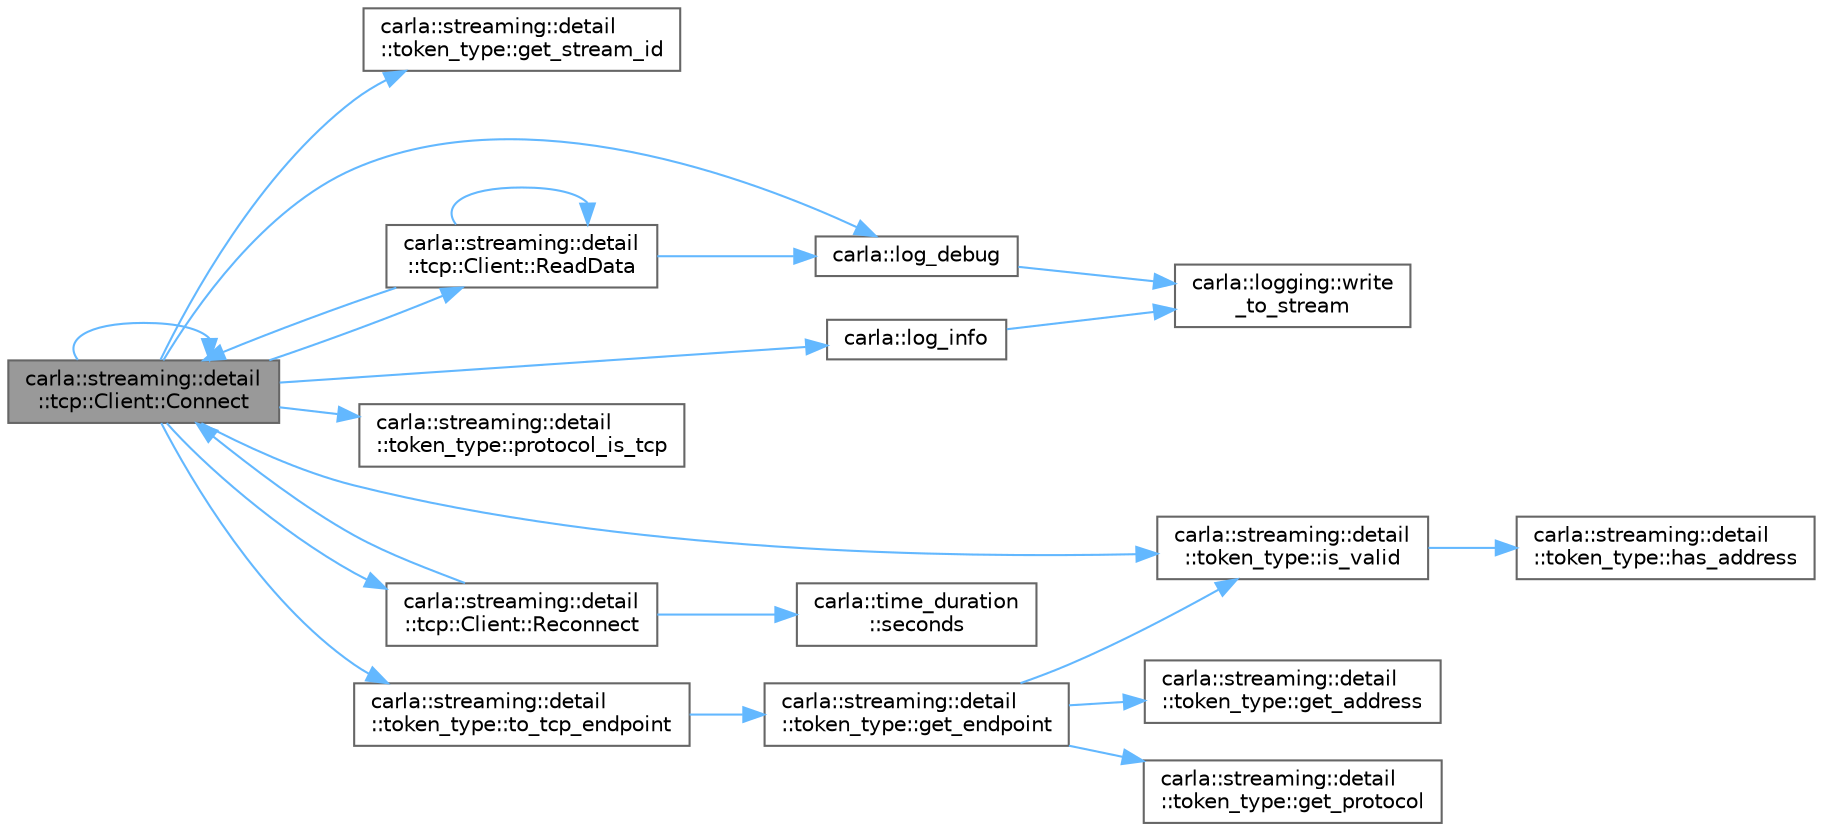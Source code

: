 digraph "carla::streaming::detail::tcp::Client::Connect"
{
 // INTERACTIVE_SVG=YES
 // LATEX_PDF_SIZE
  bgcolor="transparent";
  edge [fontname=Helvetica,fontsize=10,labelfontname=Helvetica,labelfontsize=10];
  node [fontname=Helvetica,fontsize=10,shape=box,height=0.2,width=0.4];
  rankdir="LR";
  Node1 [id="Node000001",label="carla::streaming::detail\l::tcp::Client::Connect",height=0.2,width=0.4,color="gray40", fillcolor="grey60", style="filled", fontcolor="black",tooltip=" "];
  Node1 -> Node1 [id="edge1_Node000001_Node000001",color="steelblue1",style="solid",tooltip=" "];
  Node1 -> Node2 [id="edge2_Node000001_Node000002",color="steelblue1",style="solid",tooltip=" "];
  Node2 [id="Node000002",label="carla::streaming::detail\l::token_type::get_stream_id",height=0.2,width=0.4,color="grey40", fillcolor="white", style="filled",URL="$df/de1/classcarla_1_1streaming_1_1detail_1_1token__type.html#a2edd9e9111f8f91b47791baec38c5829",tooltip=" "];
  Node1 -> Node3 [id="edge3_Node000001_Node000003",color="steelblue1",style="solid",tooltip=" "];
  Node3 [id="Node000003",label="carla::streaming::detail\l::token_type::is_valid",height=0.2,width=0.4,color="grey40", fillcolor="white", style="filled",URL="$df/de1/classcarla_1_1streaming_1_1detail_1_1token__type.html#a06f274185588b0a6f349e0d7e4b196dd",tooltip=" "];
  Node3 -> Node4 [id="edge4_Node000003_Node000004",color="steelblue1",style="solid",tooltip=" "];
  Node4 [id="Node000004",label="carla::streaming::detail\l::token_type::has_address",height=0.2,width=0.4,color="grey40", fillcolor="white", style="filled",URL="$df/de1/classcarla_1_1streaming_1_1detail_1_1token__type.html#abd655bd85461de5374d712115e388ef9",tooltip=" "];
  Node1 -> Node5 [id="edge5_Node000001_Node000005",color="steelblue1",style="solid",tooltip=" "];
  Node5 [id="Node000005",label="carla::log_debug",height=0.2,width=0.4,color="grey40", fillcolor="white", style="filled",URL="$d9/d36/namespacecarla.html#afb6ca911605d1ec35bdf563de2814dba",tooltip=" "];
  Node5 -> Node6 [id="edge6_Node000005_Node000006",color="steelblue1",style="solid",tooltip=" "];
  Node6 [id="Node000006",label="carla::logging::write\l_to_stream",height=0.2,width=0.4,color="grey40", fillcolor="white", style="filled",URL="$d2/d8c/namespacecarla_1_1logging.html#a4193666236852fb6a6977299a31445d8",tooltip=" "];
  Node1 -> Node7 [id="edge7_Node000001_Node000007",color="steelblue1",style="solid",tooltip=" "];
  Node7 [id="Node000007",label="carla::log_info",height=0.2,width=0.4,color="grey40", fillcolor="white", style="filled",URL="$d9/d36/namespacecarla.html#a7d4c773703bac6e1ed8379a090228612",tooltip=" "];
  Node7 -> Node6 [id="edge8_Node000007_Node000006",color="steelblue1",style="solid",tooltip=" "];
  Node1 -> Node8 [id="edge9_Node000001_Node000008",color="steelblue1",style="solid",tooltip=" "];
  Node8 [id="Node000008",label="carla::streaming::detail\l::token_type::protocol_is_tcp",height=0.2,width=0.4,color="grey40", fillcolor="white", style="filled",URL="$df/de1/classcarla_1_1streaming_1_1detail_1_1token__type.html#a9602cea59d03d1aa7398812a3ad0380d",tooltip=" "];
  Node1 -> Node9 [id="edge10_Node000001_Node000009",color="steelblue1",style="solid",tooltip=" "];
  Node9 [id="Node000009",label="carla::streaming::detail\l::tcp::Client::ReadData",height=0.2,width=0.4,color="grey40", fillcolor="white", style="filled",URL="$dc/d96/classcarla_1_1streaming_1_1detail_1_1tcp_1_1Client.html#aaa78ca2b7195a84a9b0db792fa88ab79",tooltip=" "];
  Node9 -> Node1 [id="edge11_Node000009_Node000001",color="steelblue1",style="solid",tooltip=" "];
  Node9 -> Node5 [id="edge12_Node000009_Node000005",color="steelblue1",style="solid",tooltip=" "];
  Node9 -> Node9 [id="edge13_Node000009_Node000009",color="steelblue1",style="solid",tooltip=" "];
  Node1 -> Node10 [id="edge14_Node000001_Node000010",color="steelblue1",style="solid",tooltip=" "];
  Node10 [id="Node000010",label="carla::streaming::detail\l::tcp::Client::Reconnect",height=0.2,width=0.4,color="grey40", fillcolor="white", style="filled",URL="$dc/d96/classcarla_1_1streaming_1_1detail_1_1tcp_1_1Client.html#a2d95ef9bb8a629f93278bbd3f9deb7a6",tooltip=" "];
  Node10 -> Node1 [id="edge15_Node000010_Node000001",color="steelblue1",style="solid",tooltip=" "];
  Node10 -> Node11 [id="edge16_Node000010_Node000011",color="steelblue1",style="solid",tooltip=" "];
  Node11 [id="Node000011",label="carla::time_duration\l::seconds",height=0.2,width=0.4,color="grey40", fillcolor="white", style="filled",URL="$d2/d2e/classcarla_1_1time__duration.html#a339057959846ffdffcc05b0344dc0a51",tooltip=" "];
  Node1 -> Node12 [id="edge17_Node000001_Node000012",color="steelblue1",style="solid",tooltip=" "];
  Node12 [id="Node000012",label="carla::streaming::detail\l::token_type::to_tcp_endpoint",height=0.2,width=0.4,color="grey40", fillcolor="white", style="filled",URL="$df/de1/classcarla_1_1streaming_1_1detail_1_1token__type.html#a09f632de49f0e45cecdf0f0adede3f15",tooltip=" "];
  Node12 -> Node13 [id="edge18_Node000012_Node000013",color="steelblue1",style="solid",tooltip=" "];
  Node13 [id="Node000013",label="carla::streaming::detail\l::token_type::get_endpoint",height=0.2,width=0.4,color="grey40", fillcolor="white", style="filled",URL="$df/de1/classcarla_1_1streaming_1_1detail_1_1token__type.html#a3623d9c6339656e1e25c9e46c34cc1c4",tooltip=" "];
  Node13 -> Node14 [id="edge19_Node000013_Node000014",color="steelblue1",style="solid",tooltip=" "];
  Node14 [id="Node000014",label="carla::streaming::detail\l::token_type::get_address",height=0.2,width=0.4,color="grey40", fillcolor="white", style="filled",URL="$df/de1/classcarla_1_1streaming_1_1detail_1_1token__type.html#a14651cb3589c58d200446ddf34dc31b5",tooltip=" "];
  Node13 -> Node15 [id="edge20_Node000013_Node000015",color="steelblue1",style="solid",tooltip=" "];
  Node15 [id="Node000015",label="carla::streaming::detail\l::token_type::get_protocol",height=0.2,width=0.4,color="grey40", fillcolor="white", style="filled",URL="$df/de1/classcarla_1_1streaming_1_1detail_1_1token__type.html#a342955734ecc24983ddf53a69cc45f44",tooltip=" "];
  Node13 -> Node3 [id="edge21_Node000013_Node000003",color="steelblue1",style="solid",tooltip=" "];
}
